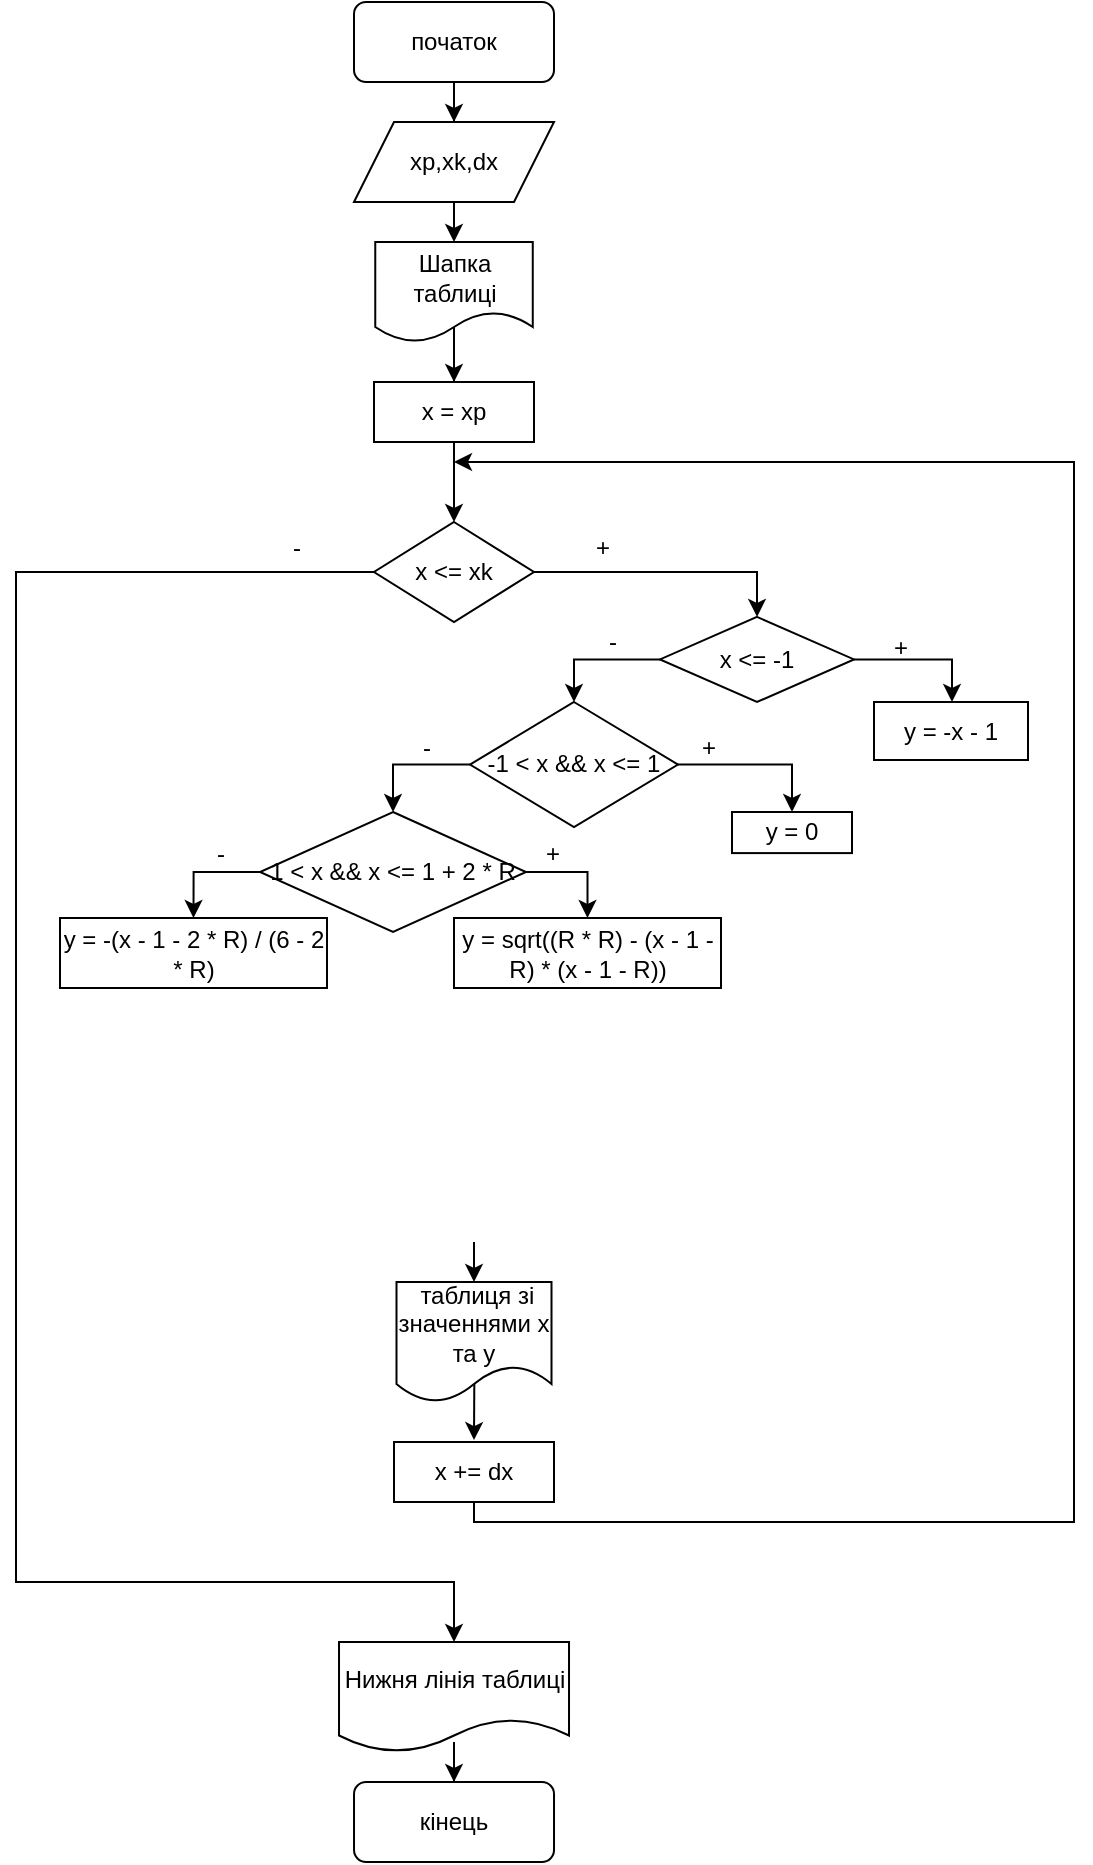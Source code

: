 <mxfile version="20.2.3" type="device" pages="2"><diagram id="USKMEGFbuw6zuDRyeCZT" name="Сторінка-1"><mxGraphModel dx="865" dy="541" grid="0" gridSize="10" guides="1" tooltips="1" connect="1" arrows="1" fold="1" page="1" pageScale="1" pageWidth="827" pageHeight="1169" math="0" shadow="0"><root><mxCell id="0"/><mxCell id="1" parent="0"/><mxCell id="unf0loE30yGg_oFZlVK8-3" value="" style="edgeStyle=orthogonalEdgeStyle;rounded=0;orthogonalLoop=1;jettySize=auto;html=1;" parent="1" source="unf0loE30yGg_oFZlVK8-1" target="unf0loE30yGg_oFZlVK8-2" edge="1"><mxGeometry relative="1" as="geometry"/></mxCell><mxCell id="unf0loE30yGg_oFZlVK8-1" value="початок" style="rounded=1;whiteSpace=wrap;html=1;" parent="1" vertex="1"><mxGeometry x="220" y="40" width="100" height="40" as="geometry"/></mxCell><mxCell id="unf0loE30yGg_oFZlVK8-2" value="xp,xk,dx" style="shape=parallelogram;perimeter=parallelogramPerimeter;whiteSpace=wrap;html=1;fixedSize=1;" parent="1" vertex="1"><mxGeometry x="220" y="100" width="100" height="40" as="geometry"/></mxCell><mxCell id="unf0loE30yGg_oFZlVK8-7" value="" style="edgeStyle=orthogonalEdgeStyle;rounded=0;orthogonalLoop=1;jettySize=auto;html=1;exitX=0.5;exitY=0.851;exitDx=0;exitDy=0;exitPerimeter=0;" parent="1" source="iLAjboy3MwVXkwdJtkQI-1" target="unf0loE30yGg_oFZlVK8-6" edge="1"><mxGeometry relative="1" as="geometry"><mxPoint x="270" y="220" as="sourcePoint"/></mxGeometry></mxCell><mxCell id="unf0loE30yGg_oFZlVK8-9" value="" style="edgeStyle=orthogonalEdgeStyle;rounded=0;orthogonalLoop=1;jettySize=auto;html=1;" parent="1" source="unf0loE30yGg_oFZlVK8-6" target="unf0loE30yGg_oFZlVK8-8" edge="1"><mxGeometry relative="1" as="geometry"/></mxCell><mxCell id="unf0loE30yGg_oFZlVK8-6" value="x = xp" style="rounded=0;whiteSpace=wrap;html=1;" parent="1" vertex="1"><mxGeometry x="230" y="230" width="80" height="30" as="geometry"/></mxCell><mxCell id="unf0loE30yGg_oFZlVK8-11" value="" style="edgeStyle=orthogonalEdgeStyle;rounded=0;orthogonalLoop=1;jettySize=auto;html=1;exitX=1;exitY=0.5;exitDx=0;exitDy=0;entryX=0.5;entryY=0;entryDx=0;entryDy=0;" parent="1" source="unf0loE30yGg_oFZlVK8-8" target="unf0loE30yGg_oFZlVK8-12" edge="1"><mxGeometry relative="1" as="geometry"><mxPoint x="393" y="350" as="targetPoint"/></mxGeometry></mxCell><mxCell id="iLAjboy3MwVXkwdJtkQI-7" value="" style="edgeStyle=orthogonalEdgeStyle;rounded=0;orthogonalLoop=1;jettySize=auto;html=1;strokeColor=#000000;entryX=0.5;entryY=0;entryDx=0;entryDy=0;" parent="1" source="unf0loE30yGg_oFZlVK8-8" target="unf0loE30yGg_oFZlVK8-47" edge="1"><mxGeometry relative="1" as="geometry"><Array as="points"><mxPoint x="51" y="325"/><mxPoint x="51" y="830"/><mxPoint x="270" y="830"/></Array></mxGeometry></mxCell><mxCell id="unf0loE30yGg_oFZlVK8-8" value="x &amp;lt;= xk" style="rhombus;whiteSpace=wrap;html=1;" parent="1" vertex="1"><mxGeometry x="230" y="300" width="80" height="50" as="geometry"/></mxCell><mxCell id="unf0loE30yGg_oFZlVK8-33" value="" style="edgeStyle=orthogonalEdgeStyle;rounded=0;orthogonalLoop=1;jettySize=auto;html=1;entryX=0.5;entryY=0;entryDx=0;entryDy=0;exitX=0;exitY=0.5;exitDx=0;exitDy=0;" parent="1" source="unf0loE30yGg_oFZlVK8-12" target="unf0loE30yGg_oFZlVK8-19" edge="1"><mxGeometry relative="1" as="geometry"/></mxCell><mxCell id="unf0loE30yGg_oFZlVK8-12" value="x &amp;lt;= -1" style="rhombus;whiteSpace=wrap;html=1;" parent="1" vertex="1"><mxGeometry x="373" y="347.45" width="97" height="42.55" as="geometry"/></mxCell><mxCell id="unf0loE30yGg_oFZlVK8-13" value="y = -x - 1" style="whiteSpace=wrap;html=1;" parent="1" vertex="1"><mxGeometry x="480" y="390" width="77" height="29" as="geometry"/></mxCell><mxCell id="unf0loE30yGg_oFZlVK8-14" value="" style="edgeStyle=orthogonalEdgeStyle;rounded=0;orthogonalLoop=1;jettySize=auto;html=1;exitX=1;exitY=0.5;exitDx=0;exitDy=0;" parent="1" source="unf0loE30yGg_oFZlVK8-12" target="unf0loE30yGg_oFZlVK8-13" edge="1"><mxGeometry relative="1" as="geometry"><mxPoint x="424.25" y="527.45" as="sourcePoint"/><mxPoint x="503.059" y="587.45" as="targetPoint"/><Array as="points"><mxPoint x="519" y="369"/></Array></mxGeometry></mxCell><mxCell id="3cuUq-pZWsVOOVL8O0Ih-2" value="" style="edgeStyle=orthogonalEdgeStyle;rounded=0;orthogonalLoop=1;jettySize=auto;html=1;" edge="1" parent="1" source="unf0loE30yGg_oFZlVK8-19" target="unf0loE30yGg_oFZlVK8-22"><mxGeometry relative="1" as="geometry"><Array as="points"><mxPoint x="439" y="421"/></Array></mxGeometry></mxCell><mxCell id="3cuUq-pZWsVOOVL8O0Ih-6" value="" style="edgeStyle=orthogonalEdgeStyle;rounded=0;orthogonalLoop=1;jettySize=auto;html=1;entryX=0.5;entryY=0;entryDx=0;entryDy=0;exitX=0;exitY=0.5;exitDx=0;exitDy=0;" edge="1" parent="1" source="unf0loE30yGg_oFZlVK8-19" target="3cuUq-pZWsVOOVL8O0Ih-1"><mxGeometry relative="1" as="geometry"><mxPoint x="198" y="421.275" as="targetPoint"/></mxGeometry></mxCell><mxCell id="unf0loE30yGg_oFZlVK8-19" value="-1 &amp;lt; x &amp;amp;&amp;amp; x &amp;lt;= 1" style="rhombus;whiteSpace=wrap;html=1;" parent="1" vertex="1"><mxGeometry x="278" y="390" width="104" height="62.55" as="geometry"/></mxCell><mxCell id="unf0loE30yGg_oFZlVK8-22" value="y = 0" style="whiteSpace=wrap;html=1;" parent="1" vertex="1"><mxGeometry x="409" y="445" width="60" height="20.55" as="geometry"/></mxCell><mxCell id="iLAjboy3MwVXkwdJtkQI-4" value="" style="edgeStyle=orthogonalEdgeStyle;rounded=0;orthogonalLoop=1;jettySize=auto;html=1;strokeColor=#000000;entryX=0.5;entryY=0;entryDx=0;entryDy=0;" parent="1" target="unf0loE30yGg_oFZlVK8-41" edge="1"><mxGeometry relative="1" as="geometry"><mxPoint x="280.0" y="660" as="sourcePoint"/></mxGeometry></mxCell><mxCell id="unf0loE30yGg_oFZlVK8-28" value="+" style="text;html=1;align=center;verticalAlign=middle;resizable=0;points=[];autosize=1;strokeColor=none;fillColor=none;" parent="1" vertex="1"><mxGeometry x="384" y="400" width="25" height="26" as="geometry"/></mxCell><mxCell id="unf0loE30yGg_oFZlVK8-29" value="-" style="text;html=1;align=center;verticalAlign=middle;resizable=0;points=[];autosize=1;strokeColor=none;fillColor=none;" parent="1" vertex="1"><mxGeometry x="245" y="400.0" width="22" height="26" as="geometry"/></mxCell><mxCell id="unf0loE30yGg_oFZlVK8-30" value="+" style="text;html=1;align=center;verticalAlign=middle;resizable=0;points=[];autosize=1;strokeColor=none;fillColor=none;" parent="1" vertex="1"><mxGeometry x="480" y="350.0" width="25" height="26" as="geometry"/></mxCell><mxCell id="unf0loE30yGg_oFZlVK8-31" value="-" style="text;html=1;align=center;verticalAlign=middle;resizable=0;points=[];autosize=1;strokeColor=none;fillColor=none;" parent="1" vertex="1"><mxGeometry x="338" y="347.45" width="22" height="26" as="geometry"/></mxCell><mxCell id="unf0loE30yGg_oFZlVK8-38" value="+" style="text;html=1;align=center;verticalAlign=middle;resizable=0;points=[];autosize=1;strokeColor=none;fillColor=none;" parent="1" vertex="1"><mxGeometry x="331.5" y="300.0" width="25" height="26" as="geometry"/></mxCell><mxCell id="unf0loE30yGg_oFZlVK8-45" value="" style="edgeStyle=orthogonalEdgeStyle;rounded=0;orthogonalLoop=1;jettySize=auto;html=1;endArrow=classic;endFill=1;exitX=0.502;exitY=0.848;exitDx=0;exitDy=0;exitPerimeter=0;entryX=0.5;entryY=-0.032;entryDx=0;entryDy=0;entryPerimeter=0;" parent="1" source="unf0loE30yGg_oFZlVK8-41" target="unf0loE30yGg_oFZlVK8-43" edge="1"><mxGeometry relative="1" as="geometry"/></mxCell><mxCell id="unf0loE30yGg_oFZlVK8-41" value="&amp;nbsp;таблиця зі значеннями x та y" style="shape=document;whiteSpace=wrap;html=1;boundedLbl=1;" parent="1" vertex="1"><mxGeometry x="241.25" y="680" width="77.5" height="60" as="geometry"/></mxCell><mxCell id="unf0loE30yGg_oFZlVK8-42" value="-" style="text;html=1;align=center;verticalAlign=middle;resizable=0;points=[];autosize=1;strokeColor=none;fillColor=none;" parent="1" vertex="1"><mxGeometry x="180" y="300.0" width="22" height="26" as="geometry"/></mxCell><mxCell id="iLAjboy3MwVXkwdJtkQI-6" value="" style="edgeStyle=orthogonalEdgeStyle;rounded=0;orthogonalLoop=1;jettySize=auto;html=1;strokeColor=#000000;exitX=0.5;exitY=1;exitDx=0;exitDy=0;" parent="1" source="unf0loE30yGg_oFZlVK8-43" edge="1"><mxGeometry relative="1" as="geometry"><mxPoint x="270" y="270" as="targetPoint"/><Array as="points"><mxPoint x="280" y="800"/><mxPoint x="580" y="800"/><mxPoint x="580" y="270"/></Array></mxGeometry></mxCell><mxCell id="unf0loE30yGg_oFZlVK8-43" value="x += dx" style="rounded=0;whiteSpace=wrap;html=1;" parent="1" vertex="1"><mxGeometry x="240" y="760" width="80" height="30" as="geometry"/></mxCell><mxCell id="unf0loE30yGg_oFZlVK8-51" value="" style="edgeStyle=orthogonalEdgeStyle;rounded=0;orthogonalLoop=1;jettySize=auto;html=1;endArrow=classic;endFill=1;" parent="1" source="unf0loE30yGg_oFZlVK8-47" target="unf0loE30yGg_oFZlVK8-49" edge="1"><mxGeometry relative="1" as="geometry"/></mxCell><mxCell id="unf0loE30yGg_oFZlVK8-47" value="Нижня лінія таблиці" style="shape=document;whiteSpace=wrap;html=1;boundedLbl=1;rounded=0;" parent="1" vertex="1"><mxGeometry x="212.51" y="860" width="115" height="55" as="geometry"/></mxCell><mxCell id="unf0loE30yGg_oFZlVK8-49" value="кінець" style="rounded=1;whiteSpace=wrap;html=1;" parent="1" vertex="1"><mxGeometry x="220.01" y="930" width="100" height="40" as="geometry"/></mxCell><mxCell id="iLAjboy3MwVXkwdJtkQI-1" value="Шапка таблиці" style="shape=document;whiteSpace=wrap;html=1;boundedLbl=1;" parent="1" vertex="1"><mxGeometry x="230.63" y="160" width="78.75" height="50" as="geometry"/></mxCell><mxCell id="iLAjboy3MwVXkwdJtkQI-2" value="" style="endArrow=classic;html=1;rounded=0;strokeColor=#000000;exitX=0.5;exitY=1;exitDx=0;exitDy=0;entryX=0.5;entryY=0;entryDx=0;entryDy=0;" parent="1" source="unf0loE30yGg_oFZlVK8-2" target="iLAjboy3MwVXkwdJtkQI-1" edge="1"><mxGeometry width="50" height="50" relative="1" as="geometry"><mxPoint x="380" y="210" as="sourcePoint"/><mxPoint x="430" y="160" as="targetPoint"/></mxGeometry></mxCell><mxCell id="3cuUq-pZWsVOOVL8O0Ih-7" value="" style="edgeStyle=orthogonalEdgeStyle;rounded=0;orthogonalLoop=1;jettySize=auto;html=1;exitX=1;exitY=0.5;exitDx=0;exitDy=0;" edge="1" parent="1" source="3cuUq-pZWsVOOVL8O0Ih-1" target="3cuUq-pZWsVOOVL8O0Ih-3"><mxGeometry relative="1" as="geometry"/></mxCell><mxCell id="3cuUq-pZWsVOOVL8O0Ih-9" value="" style="edgeStyle=orthogonalEdgeStyle;rounded=0;orthogonalLoop=1;jettySize=auto;html=1;entryX=0.5;entryY=0;entryDx=0;entryDy=0;exitX=0;exitY=0.5;exitDx=0;exitDy=0;" edge="1" parent="1" source="3cuUq-pZWsVOOVL8O0Ih-1" target="3cuUq-pZWsVOOVL8O0Ih-4"><mxGeometry relative="1" as="geometry"><mxPoint x="93.01" y="475.0" as="targetPoint"/></mxGeometry></mxCell><mxCell id="3cuUq-pZWsVOOVL8O0Ih-1" value="1 &amp;lt; x &amp;amp;&amp;amp; x &amp;lt;= 1 + 2 * R" style="rhombus;whiteSpace=wrap;html=1;" vertex="1" parent="1"><mxGeometry x="173.01" y="445" width="132.99" height="60" as="geometry"/></mxCell><mxCell id="3cuUq-pZWsVOOVL8O0Ih-3" value="y = sqrt((R * R) - (x - 1 - R) * (x - 1 - R))" style="whiteSpace=wrap;html=1;" vertex="1" parent="1"><mxGeometry x="270" y="498" width="133.5" height="35" as="geometry"/></mxCell><mxCell id="3cuUq-pZWsVOOVL8O0Ih-4" value="y = -(x - 1 - 2 * R) / (6 - 2 * R)" style="whiteSpace=wrap;html=1;" vertex="1" parent="1"><mxGeometry x="73" y="498" width="133.5" height="35" as="geometry"/></mxCell><mxCell id="3cuUq-pZWsVOOVL8O0Ih-10" value="+" style="text;html=1;align=center;verticalAlign=middle;resizable=0;points=[];autosize=1;strokeColor=none;fillColor=none;" vertex="1" parent="1"><mxGeometry x="306.5" y="452.55" width="25" height="26" as="geometry"/></mxCell><mxCell id="3cuUq-pZWsVOOVL8O0Ih-11" value="-" style="text;html=1;align=center;verticalAlign=middle;resizable=0;points=[];autosize=1;strokeColor=none;fillColor=none;" vertex="1" parent="1"><mxGeometry x="142" y="452.55" width="22" height="26" as="geometry"/></mxCell></root></mxGraphModel></diagram><diagram id="qRo18fhWnnzUYCnuo38i" name="Сторінка-2"><mxGraphModel dx="1038" dy="649" grid="0" gridSize="10" guides="1" tooltips="1" connect="1" arrows="1" fold="1" page="1" pageScale="1" pageWidth="827" pageHeight="1169" math="0" shadow="0"><root><mxCell id="0"/><mxCell id="1" parent="0"/><mxCell id="peXWxdHHdBlkXG6g9M2a-1" value="" style="ellipse;html=1;shape=startState;fillColor=#000000;strokeColor=#000000;" parent="1" vertex="1"><mxGeometry x="100" y="40" width="30" height="30" as="geometry"/></mxCell><mxCell id="peXWxdHHdBlkXG6g9M2a-2" value="" style="edgeStyle=orthogonalEdgeStyle;html=1;verticalAlign=bottom;endArrow=classic;endSize=8;strokeColor=#000000;rounded=0;exitX=0.494;exitY=0.838;exitDx=0;exitDy=0;exitPerimeter=0;endFill=1;" parent="1" source="peXWxdHHdBlkXG6g9M2a-1" edge="1"><mxGeometry relative="1" as="geometry"><mxPoint x="115" y="90" as="targetPoint"/></mxGeometry></mxCell><mxCell id="aAN0y95Jl9GzBDbU4QD3-3" value="" style="edgeStyle=orthogonalEdgeStyle;rounded=0;orthogonalLoop=1;jettySize=auto;html=1;fontColor=#000000;" parent="1" source="NoGsh6VceDpT2VBtlNps-1" target="aAN0y95Jl9GzBDbU4QD3-2" edge="1"><mxGeometry relative="1" as="geometry"/></mxCell><mxCell id="NoGsh6VceDpT2VBtlNps-1" value="&lt;font color=&quot;#3333ff&quot;&gt;ввід&amp;nbsp;&lt;/font&gt;xp,xk,dx" style="rounded=1;whiteSpace=wrap;html=1;shadow=0;glass=0;sketch=0;fontColor=#000000;strokeColor=#000000;" parent="1" vertex="1"><mxGeometry x="80" y="90" width="70" height="20" as="geometry"/></mxCell><mxCell id="Tz4sYW67tiA4BoF3feTX-1" value="" style="edgeStyle=orthogonalEdgeStyle;rounded=0;orthogonalLoop=1;jettySize=auto;html=1;fontColor=#000000;endArrow=classic;endFill=1;" parent="1" source="aAN0y95Jl9GzBDbU4QD3-2" target="aAN0y95Jl9GzBDbU4QD3-4" edge="1"><mxGeometry relative="1" as="geometry"/></mxCell><mxCell id="aAN0y95Jl9GzBDbU4QD3-2" value="&lt;font color=&quot;#3333ff&quot;&gt;ввід &lt;/font&gt;шапка таблиці" style="rounded=1;whiteSpace=wrap;html=1;shadow=0;glass=0;sketch=0;fontColor=#000000;strokeColor=#000000;" parent="1" vertex="1"><mxGeometry x="75" y="130" width="80" height="30" as="geometry"/></mxCell><mxCell id="Tz4sYW67tiA4BoF3feTX-5" value="" style="edgeStyle=orthogonalEdgeStyle;rounded=0;orthogonalLoop=1;jettySize=auto;html=1;fontColor=#000000;endArrow=classic;endFill=1;" parent="1" source="aAN0y95Jl9GzBDbU4QD3-4" target="Tz4sYW67tiA4BoF3feTX-4" edge="1"><mxGeometry relative="1" as="geometry"/></mxCell><mxCell id="aAN0y95Jl9GzBDbU4QD3-4" value="x = xp" style="rounded=1;whiteSpace=wrap;html=1;shadow=0;glass=0;sketch=0;fontColor=#000000;strokeColor=#000000;" parent="1" vertex="1"><mxGeometry x="75" y="180" width="80" height="30" as="geometry"/></mxCell><mxCell id="Tz4sYW67tiA4BoF3feTX-7" value="" style="edgeStyle=orthogonalEdgeStyle;rounded=0;orthogonalLoop=1;jettySize=auto;html=1;fontColor=#000000;endArrow=classic;endFill=1;" parent="1" source="Tz4sYW67tiA4BoF3feTX-4" target="Tz4sYW67tiA4BoF3feTX-6" edge="1"><mxGeometry relative="1" as="geometry"/></mxCell><mxCell id="Tz4sYW67tiA4BoF3feTX-4" value="" style="rhombus;whiteSpace=wrap;html=1;strokeWidth=2;fontStyle=0;fontSize=12;" parent="1" vertex="1"><mxGeometry x="101.25" y="230.0" width="27.5" height="30" as="geometry"/></mxCell><mxCell id="DG5Cdgi4UTvEwkW2erEg-1" value="" style="edgeStyle=orthogonalEdgeStyle;rounded=0;orthogonalLoop=1;jettySize=auto;html=1;fontColor=#000000;endArrow=classic;endFill=1;" parent="1" source="Tz4sYW67tiA4BoF3feTX-6" target="Tz4sYW67tiA4BoF3feTX-8" edge="1"><mxGeometry relative="1" as="geometry"/></mxCell><mxCell id="-1ccM-NfRifukTkmLwBg-4" value="" style="edgeStyle=orthogonalEdgeStyle;rounded=0;orthogonalLoop=1;jettySize=auto;html=1;fontColor=#3333FF;endArrow=classic;endFill=1;" parent="1" source="Tz4sYW67tiA4BoF3feTX-6" target="-1ccM-NfRifukTkmLwBg-3" edge="1"><mxGeometry relative="1" as="geometry"/></mxCell><mxCell id="Tz4sYW67tiA4BoF3feTX-6" value="" style="rhombus;whiteSpace=wrap;html=1;strokeWidth=2;fontStyle=0;fontSize=12;" parent="1" vertex="1"><mxGeometry x="101.25" y="280.0" width="27.5" height="30" as="geometry"/></mxCell><mxCell id="cLp4QH20pgFYwsX0-L0c-3" value="" style="edgeStyle=orthogonalEdgeStyle;rounded=0;orthogonalLoop=1;jettySize=auto;html=1;fontColor=#000000;endArrow=classic;endFill=1;" parent="1" source="Tz4sYW67tiA4BoF3feTX-8" target="cLp4QH20pgFYwsX0-L0c-2" edge="1"><mxGeometry relative="1" as="geometry"/></mxCell><mxCell id="Tz4sYW67tiA4BoF3feTX-8" value="A = 2*x - 13.5" style="rounded=1;whiteSpace=wrap;html=1;shadow=0;glass=0;sketch=0;fontColor=#000000;strokeColor=#000000;" parent="1" vertex="1"><mxGeometry x="200" y="280" width="80" height="30" as="geometry"/></mxCell><mxCell id="cLp4QH20pgFYwsX0-L0c-1" value="&lt;span style=&quot;&quot;&gt;[x &amp;lt;= xk]&lt;/span&gt;" style="text;html=1;align=center;verticalAlign=middle;resizable=0;points=[];autosize=1;strokeColor=none;fillColor=none;fontColor=#000000;" parent="1" vertex="1"><mxGeometry x="120" y="270" width="70" height="30" as="geometry"/></mxCell><mxCell id="V_iPz0KuMDwOMGsrpJpH-1" value="" style="edgeStyle=orthogonalEdgeStyle;rounded=0;orthogonalLoop=1;jettySize=auto;html=1;fontColor=#000000;endArrow=classic;endFill=1;" parent="1" source="cLp4QH20pgFYwsX0-L0c-2" target="cLp4QH20pgFYwsX0-L0c-4" edge="1"><mxGeometry relative="1" as="geometry"/></mxCell><mxCell id="fF0IzdBdEuYXO78bXHMo-2" value="" style="edgeStyle=orthogonalEdgeStyle;rounded=0;orthogonalLoop=1;jettySize=auto;html=1;fontColor=#000000;endArrow=classic;endFill=1;" parent="1" source="cLp4QH20pgFYwsX0-L0c-2" target="fF0IzdBdEuYXO78bXHMo-1" edge="1"><mxGeometry relative="1" as="geometry"/></mxCell><mxCell id="cLp4QH20pgFYwsX0-L0c-2" value="" style="rhombus;whiteSpace=wrap;html=1;strokeWidth=2;fontStyle=0;fontSize=12;" parent="1" vertex="1"><mxGeometry x="310" y="280.0" width="27.5" height="30" as="geometry"/></mxCell><mxCell id="4WAGOhYZMsfJISEClu1K-7" value="" style="edgeStyle=orthogonalEdgeStyle;rounded=0;orthogonalLoop=1;jettySize=auto;html=1;fontColor=#000000;endArrow=classic;endFill=1;entryX=0.5;entryY=0;entryDx=0;entryDy=0;" parent="1" source="cLp4QH20pgFYwsX0-L0c-4" target="4WAGOhYZMsfJISEClu1K-4" edge="1"><mxGeometry relative="1" as="geometry"><mxPoint x="655" y="290" as="targetPoint"/></mxGeometry></mxCell><mxCell id="cLp4QH20pgFYwsX0-L0c-4" value="B =sin(x)/(1+cos(x)*cos(x))" style="rounded=1;whiteSpace=wrap;html=1;shadow=0;glass=0;sketch=0;fontColor=#000000;strokeColor=#000000;" parent="1" vertex="1"><mxGeometry x="390" y="280" width="150" height="30" as="geometry"/></mxCell><mxCell id="V_iPz0KuMDwOMGsrpJpH-2" value="&lt;span style=&quot;&quot;&gt;[x&amp;lt; -1]&lt;/span&gt;" style="text;html=1;align=center;verticalAlign=middle;resizable=0;points=[];autosize=1;strokeColor=none;fillColor=none;fontColor=#000000;" parent="1" vertex="1"><mxGeometry x="330" y="270" width="60" height="30" as="geometry"/></mxCell><mxCell id="fF0IzdBdEuYXO78bXHMo-4" value="" style="edgeStyle=orthogonalEdgeStyle;rounded=0;orthogonalLoop=1;jettySize=auto;html=1;fontColor=#000000;endArrow=classic;endFill=1;entryX=0;entryY=0.5;entryDx=0;entryDy=0;" parent="1" source="fF0IzdBdEuYXO78bXHMo-1" target="fF0IzdBdEuYXO78bXHMo-5" edge="1"><mxGeometry relative="1" as="geometry"><mxPoint x="371.25" y="355" as="targetPoint"/></mxGeometry></mxCell><mxCell id="okglrODLRsg8fFjhGTia-2" value="" style="edgeStyle=orthogonalEdgeStyle;rounded=0;orthogonalLoop=1;jettySize=auto;html=1;fontColor=#000000;endArrow=classic;endFill=1;" parent="1" source="fF0IzdBdEuYXO78bXHMo-1" edge="1"><mxGeometry relative="1" as="geometry"><mxPoint x="323.8" y="390.055" as="targetPoint"/></mxGeometry></mxCell><mxCell id="fF0IzdBdEuYXO78bXHMo-1" value="" style="rhombus;whiteSpace=wrap;html=1;strokeWidth=2;fontStyle=0;fontSize=12;" parent="1" vertex="1"><mxGeometry x="310" y="340.0" width="27.5" height="30" as="geometry"/></mxCell><mxCell id="4WAGOhYZMsfJISEClu1K-8" value="" style="edgeStyle=orthogonalEdgeStyle;rounded=0;orthogonalLoop=1;jettySize=auto;html=1;fontColor=#000000;endArrow=classic;endFill=1;" parent="1" source="fF0IzdBdEuYXO78bXHMo-5" target="4WAGOhYZMsfJISEClu1K-4" edge="1"><mxGeometry relative="1" as="geometry"/></mxCell><mxCell id="fF0IzdBdEuYXO78bXHMo-5" value="B = log10(x + 0.4)" style="rounded=1;whiteSpace=wrap;html=1;shadow=0;glass=0;sketch=0;fontColor=#000000;strokeColor=#000000;" parent="1" vertex="1"><mxGeometry x="390" y="340" width="150" height="30" as="geometry"/></mxCell><mxCell id="1WMkqfBtvCG_nsnoUCly-1" value="&lt;span style=&quot;&quot;&gt;[x &amp;gt; 1]&lt;/span&gt;" style="text;html=1;align=center;verticalAlign=middle;resizable=0;points=[];autosize=1;strokeColor=none;fillColor=none;fontColor=#000000;" parent="1" vertex="1"><mxGeometry x="330" y="330" width="60" height="30" as="geometry"/></mxCell><mxCell id="4WAGOhYZMsfJISEClu1K-10" value="" style="edgeStyle=orthogonalEdgeStyle;rounded=0;orthogonalLoop=1;jettySize=auto;html=1;fontColor=#000000;endArrow=classic;endFill=1;entryX=0.5;entryY=0;entryDx=0;entryDy=0;" parent="1" source="okglrODLRsg8fFjhGTia-3" target="4WAGOhYZMsfJISEClu1K-9" edge="1"><mxGeometry relative="1" as="geometry"/></mxCell><mxCell id="okglrODLRsg8fFjhGTia-3" value="B = cos(sin(x) * sin(x)) * cos(sin(x) * sin(x)) - 1" style="rounded=1;whiteSpace=wrap;html=1;shadow=0;glass=0;sketch=0;fontColor=#000000;strokeColor=#000000;" parent="1" vertex="1"><mxGeometry x="251" y="390" width="150" height="30" as="geometry"/></mxCell><mxCell id="4WAGOhYZMsfJISEClu1K-12" value="" style="edgeStyle=orthogonalEdgeStyle;rounded=0;orthogonalLoop=1;jettySize=auto;html=1;fontColor=#000000;endArrow=classic;endFill=1;entryX=1;entryY=0.5;entryDx=0;entryDy=0;" parent="1" source="4WAGOhYZMsfJISEClu1K-4" target="4WAGOhYZMsfJISEClu1K-9" edge="1"><mxGeometry relative="1" as="geometry"><mxPoint x="583.75" y="450" as="targetPoint"/><Array as="points"><mxPoint x="584" y="459"/></Array></mxGeometry></mxCell><mxCell id="4WAGOhYZMsfJISEClu1K-4" value="" style="rhombus;whiteSpace=wrap;html=1;strokeWidth=2;fontStyle=0;fontSize=12;" parent="1" vertex="1"><mxGeometry x="570" y="340.0" width="27.5" height="30" as="geometry"/></mxCell><mxCell id="4WAGOhYZMsfJISEClu1K-14" value="" style="edgeStyle=orthogonalEdgeStyle;rounded=0;orthogonalLoop=1;jettySize=auto;html=1;fontColor=#000000;endArrow=classic;endFill=1;" parent="1" source="4WAGOhYZMsfJISEClu1K-9" target="4WAGOhYZMsfJISEClu1K-13" edge="1"><mxGeometry relative="1" as="geometry"/></mxCell><mxCell id="4WAGOhYZMsfJISEClu1K-9" value="" style="rhombus;whiteSpace=wrap;html=1;strokeWidth=2;fontStyle=0;fontSize=12;" parent="1" vertex="1"><mxGeometry x="312.25" y="444.0" width="27.5" height="30" as="geometry"/></mxCell><mxCell id="Ohep2X5-u8MkcoffRu7n-3" value="" style="edgeStyle=orthogonalEdgeStyle;rounded=0;orthogonalLoop=1;jettySize=auto;html=1;fontColor=#3333FF;endArrow=classic;endFill=1;" parent="1" source="4WAGOhYZMsfJISEClu1K-13" target="Ohep2X5-u8MkcoffRu7n-2" edge="1"><mxGeometry relative="1" as="geometry"/></mxCell><mxCell id="4WAGOhYZMsfJISEClu1K-13" value="y = A - B" style="rounded=1;whiteSpace=wrap;html=1;shadow=0;glass=0;sketch=0;fontColor=#000000;strokeColor=#000000;" parent="1" vertex="1"><mxGeometry x="285.37" y="502" width="81.25" height="20" as="geometry"/></mxCell><mxCell id="Ohep2X5-u8MkcoffRu7n-5" value="" style="edgeStyle=orthogonalEdgeStyle;rounded=0;orthogonalLoop=1;jettySize=auto;html=1;fontColor=#3333FF;endArrow=classic;endFill=1;" parent="1" source="Ohep2X5-u8MkcoffRu7n-2" target="Ohep2X5-u8MkcoffRu7n-4" edge="1"><mxGeometry relative="1" as="geometry"/></mxCell><mxCell id="Ohep2X5-u8MkcoffRu7n-2" value="&lt;font color=&quot;#3333ff&quot;&gt;вивід &lt;/font&gt;значеннь x та y в таблиці" style="rounded=1;whiteSpace=wrap;html=1;shadow=0;glass=0;sketch=0;fontColor=#000000;strokeColor=#000000;" parent="1" vertex="1"><mxGeometry x="277.55" y="546" width="96.88" height="35" as="geometry"/></mxCell><mxCell id="-1ccM-NfRifukTkmLwBg-2" value="" style="edgeStyle=orthogonalEdgeStyle;rounded=0;orthogonalLoop=1;jettySize=auto;html=1;fontColor=#3333FF;endArrow=classic;endFill=1;entryX=1;entryY=0.5;entryDx=0;entryDy=0;exitX=0.5;exitY=1;exitDx=0;exitDy=0;" parent="1" source="Ohep2X5-u8MkcoffRu7n-4" target="Tz4sYW67tiA4BoF3feTX-4" edge="1"><mxGeometry relative="1" as="geometry"><mxPoint x="323.818" y="700" as="targetPoint"/><Array as="points"><mxPoint x="324" y="625"/><mxPoint x="324" y="640"/><mxPoint x="610" y="640"/><mxPoint x="610" y="245"/></Array></mxGeometry></mxCell><mxCell id="Ohep2X5-u8MkcoffRu7n-4" value="x += dx" style="rounded=1;whiteSpace=wrap;html=1;shadow=0;glass=0;sketch=0;fontColor=#000000;strokeColor=#000000;" parent="1" vertex="1"><mxGeometry x="285.37" y="605" width="81.25" height="20" as="geometry"/></mxCell><mxCell id="-1ccM-NfRifukTkmLwBg-6" value="" style="edgeStyle=orthogonalEdgeStyle;rounded=0;orthogonalLoop=1;jettySize=auto;html=1;fontColor=#000000;endArrow=classic;endFill=1;" parent="1" source="-1ccM-NfRifukTkmLwBg-3" target="-1ccM-NfRifukTkmLwBg-5" edge="1"><mxGeometry relative="1" as="geometry"/></mxCell><mxCell id="-1ccM-NfRifukTkmLwBg-3" value="&lt;font color=&quot;#3333ff&quot;&gt;ввід &lt;/font&gt;нижня лінія таблиці" style="rounded=1;whiteSpace=wrap;html=1;shadow=0;glass=0;sketch=0;fontColor=#000000;strokeColor=#000000;" parent="1" vertex="1"><mxGeometry x="75" y="330" width="80" height="30" as="geometry"/></mxCell><mxCell id="-1ccM-NfRifukTkmLwBg-5" value="" style="ellipse;html=1;shape=endState;fillColor=#000000;strokeColor=#000000;fontColor=#000000;" parent="1" vertex="1"><mxGeometry x="100" y="390" width="30" height="30" as="geometry"/></mxCell></root></mxGraphModel></diagram></mxfile>
